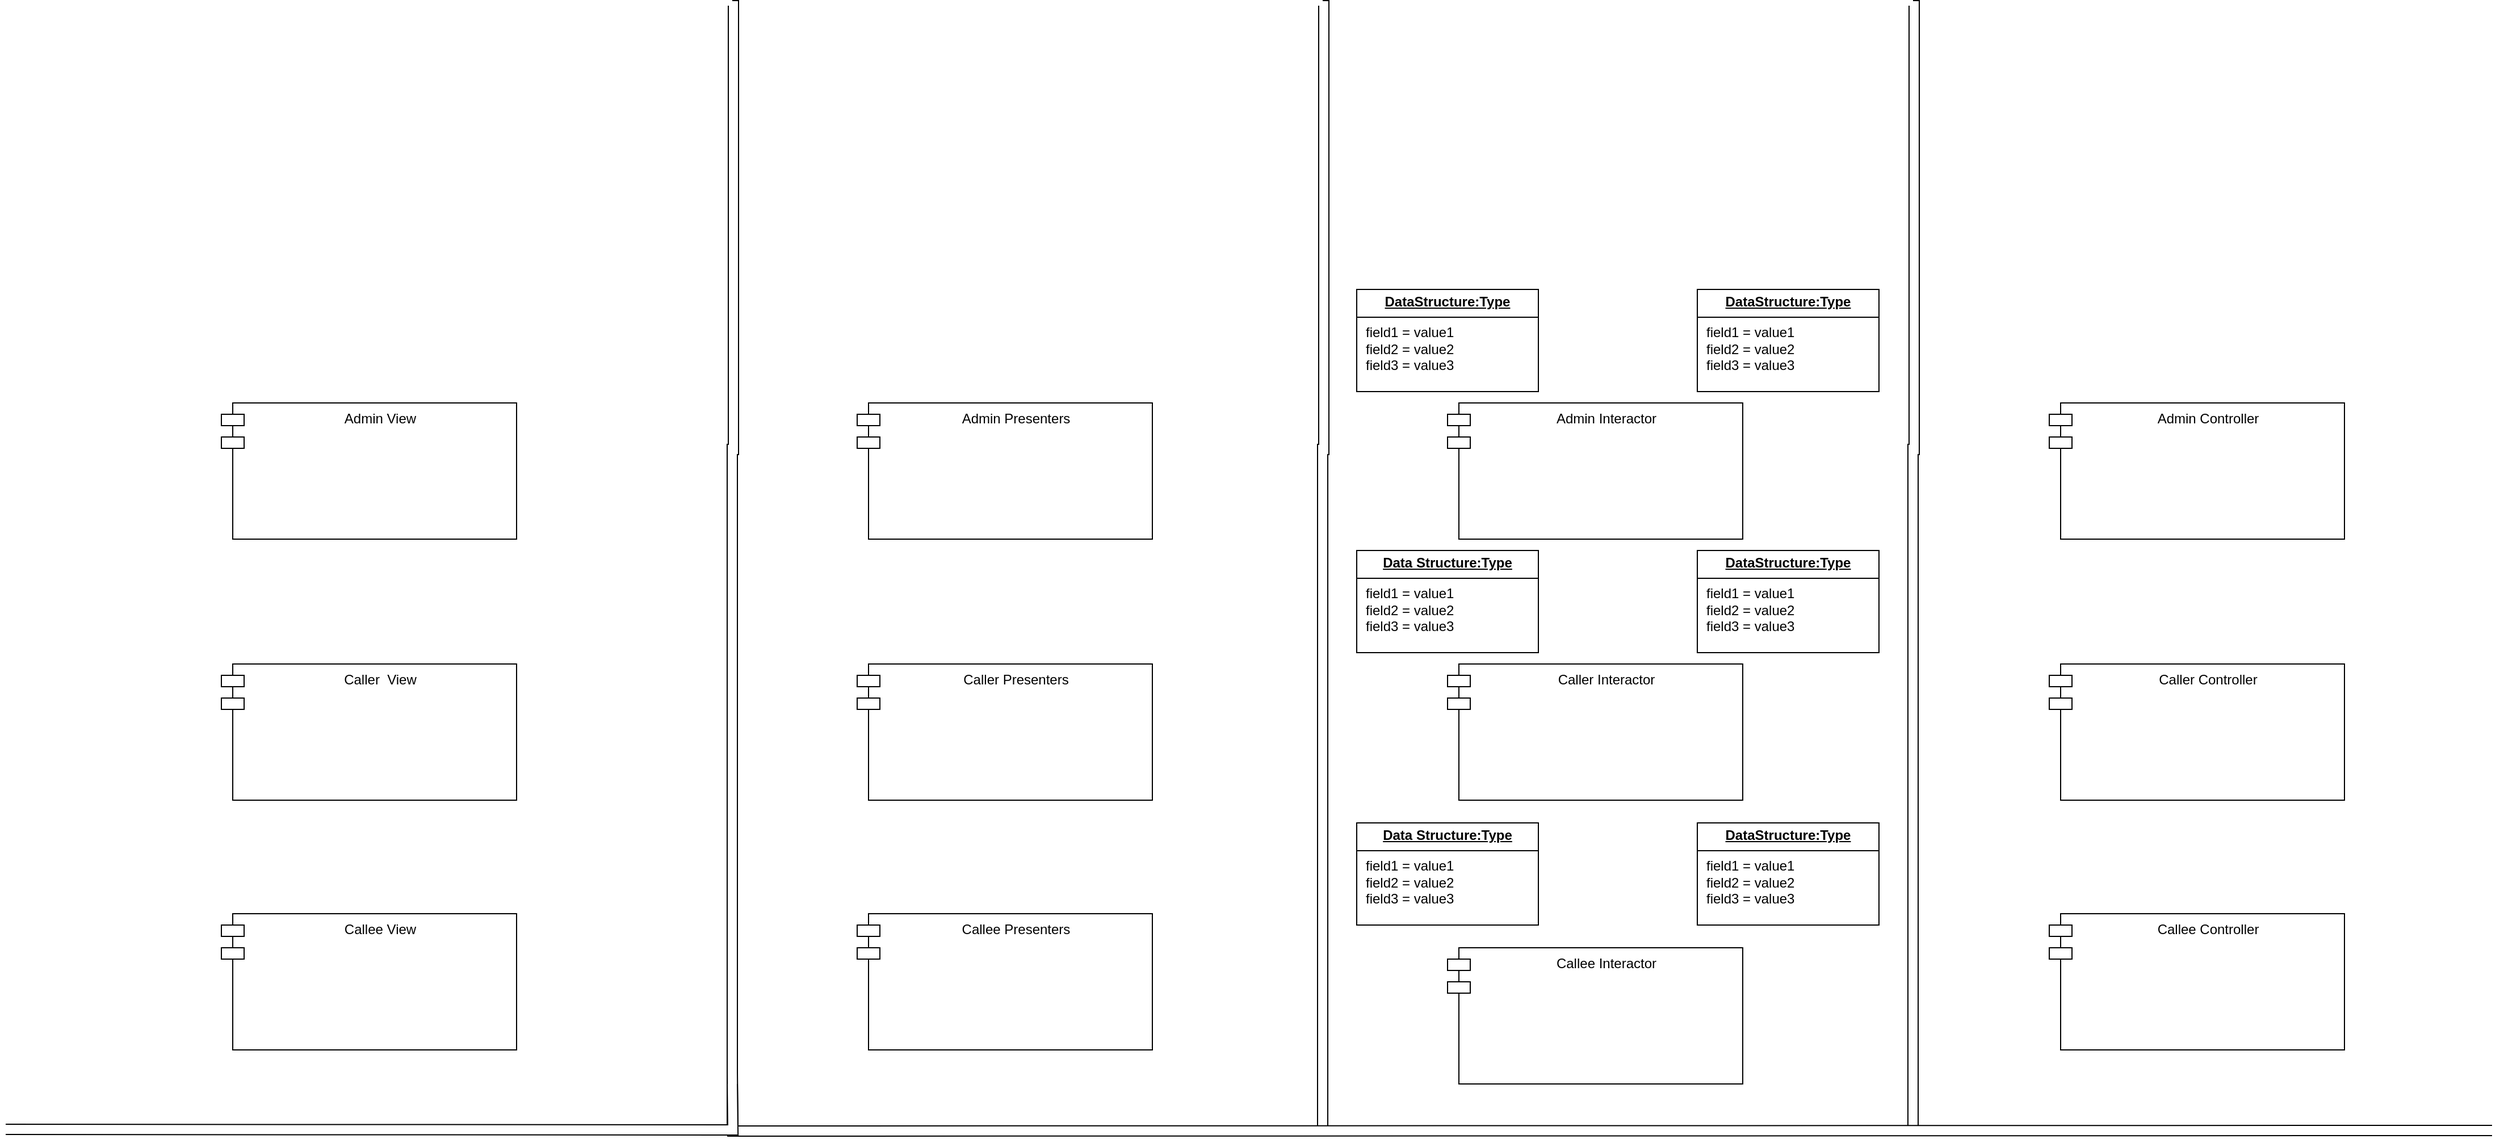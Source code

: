 <mxfile version="24.7.6">
  <diagram name="Page-1" id="tzbsYW9UCMJvGbDcSOl4">
    <mxGraphModel dx="5212" dy="5676" grid="1" gridSize="10" guides="1" tooltips="1" connect="1" arrows="1" fold="1" page="1" pageScale="1" pageWidth="3300" pageHeight="4681" math="0" shadow="0">
      <root>
        <mxCell id="0" />
        <mxCell id="1" parent="0" />
        <mxCell id="rMiLLmkstOH5KNfmA0AR-1" value="Admin View" style="shape=module;align=left;spacingLeft=20;align=center;verticalAlign=top;whiteSpace=wrap;html=1;" vertex="1" parent="1">
          <mxGeometry x="190" y="70" width="260" height="120" as="geometry" />
        </mxCell>
        <mxCell id="rMiLLmkstOH5KNfmA0AR-2" value="" style="shape=filledEdge;curved=0;rounded=0;fixDash=1;endArrow=none;strokeWidth=10;fillColor=#ffffff;edgeStyle=orthogonalEdgeStyle;html=1;" edge="1" parent="1">
          <mxGeometry width="60" height="40" relative="1" as="geometry">
            <mxPoint x="640" y="710" as="sourcePoint" />
            <mxPoint x="640" y="-280" as="targetPoint" />
            <Array as="points">
              <mxPoint x="641" y="111" />
              <mxPoint x="641" y="-280" />
            </Array>
          </mxGeometry>
        </mxCell>
        <mxCell id="rMiLLmkstOH5KNfmA0AR-3" value="Caller&amp;nbsp; View" style="shape=module;align=left;spacingLeft=20;align=center;verticalAlign=top;whiteSpace=wrap;html=1;" vertex="1" parent="1">
          <mxGeometry x="190" y="300" width="260" height="120" as="geometry" />
        </mxCell>
        <mxCell id="rMiLLmkstOH5KNfmA0AR-4" value="Callee View" style="shape=module;align=left;spacingLeft=20;align=center;verticalAlign=top;whiteSpace=wrap;html=1;" vertex="1" parent="1">
          <mxGeometry x="190" y="520" width="260" height="120" as="geometry" />
        </mxCell>
        <mxCell id="rMiLLmkstOH5KNfmA0AR-5" value="Admin Presenters" style="shape=module;align=left;spacingLeft=20;align=center;verticalAlign=top;whiteSpace=wrap;html=1;" vertex="1" parent="1">
          <mxGeometry x="750" y="70" width="260" height="120" as="geometry" />
        </mxCell>
        <mxCell id="rMiLLmkstOH5KNfmA0AR-6" value="Caller Presenters" style="shape=module;align=left;spacingLeft=20;align=center;verticalAlign=top;whiteSpace=wrap;html=1;" vertex="1" parent="1">
          <mxGeometry x="750" y="300" width="260" height="120" as="geometry" />
        </mxCell>
        <mxCell id="rMiLLmkstOH5KNfmA0AR-7" value="Callee Presenters" style="shape=module;align=left;spacingLeft=20;align=center;verticalAlign=top;whiteSpace=wrap;html=1;" vertex="1" parent="1">
          <mxGeometry x="750" y="520" width="260" height="120" as="geometry" />
        </mxCell>
        <mxCell id="rMiLLmkstOH5KNfmA0AR-8" value="" style="shape=filledEdge;curved=0;rounded=0;fixDash=1;endArrow=none;strokeWidth=10;fillColor=#ffffff;edgeStyle=orthogonalEdgeStyle;html=1;" edge="1" parent="1">
          <mxGeometry width="60" height="40" relative="1" as="geometry">
            <mxPoint x="1160" y="710" as="sourcePoint" />
            <mxPoint x="1160" y="-280" as="targetPoint" />
            <Array as="points">
              <mxPoint x="1161" y="111" />
              <mxPoint x="1161" y="-280" />
            </Array>
          </mxGeometry>
        </mxCell>
        <mxCell id="rMiLLmkstOH5KNfmA0AR-9" value="Admin Interactor" style="shape=module;align=left;spacingLeft=20;align=center;verticalAlign=top;whiteSpace=wrap;html=1;" vertex="1" parent="1">
          <mxGeometry x="1270" y="70" width="260" height="120" as="geometry" />
        </mxCell>
        <mxCell id="rMiLLmkstOH5KNfmA0AR-10" value="Caller Interactor" style="shape=module;align=left;spacingLeft=20;align=center;verticalAlign=top;whiteSpace=wrap;html=1;" vertex="1" parent="1">
          <mxGeometry x="1270" y="300" width="260" height="120" as="geometry" />
        </mxCell>
        <mxCell id="rMiLLmkstOH5KNfmA0AR-11" value="Callee Interactor" style="shape=module;align=left;spacingLeft=20;align=center;verticalAlign=top;whiteSpace=wrap;html=1;" vertex="1" parent="1">
          <mxGeometry x="1270" y="550" width="260" height="120" as="geometry" />
        </mxCell>
        <mxCell id="rMiLLmkstOH5KNfmA0AR-12" value="" style="shape=filledEdge;curved=0;rounded=0;fixDash=1;endArrow=none;strokeWidth=10;fillColor=#ffffff;edgeStyle=orthogonalEdgeStyle;html=1;" edge="1" parent="1">
          <mxGeometry width="60" height="40" relative="1" as="geometry">
            <mxPoint x="1680" y="710" as="sourcePoint" />
            <mxPoint x="1680" y="-280" as="targetPoint" />
            <Array as="points">
              <mxPoint x="1681" y="111" />
              <mxPoint x="1681" y="-280" />
            </Array>
          </mxGeometry>
        </mxCell>
        <mxCell id="rMiLLmkstOH5KNfmA0AR-13" value="Admin Controller" style="shape=module;align=left;spacingLeft=20;align=center;verticalAlign=top;whiteSpace=wrap;html=1;" vertex="1" parent="1">
          <mxGeometry x="1800" y="70" width="260" height="120" as="geometry" />
        </mxCell>
        <mxCell id="rMiLLmkstOH5KNfmA0AR-14" value="Caller Controller" style="shape=module;align=left;spacingLeft=20;align=center;verticalAlign=top;whiteSpace=wrap;html=1;" vertex="1" parent="1">
          <mxGeometry x="1800" y="300" width="260" height="120" as="geometry" />
        </mxCell>
        <mxCell id="rMiLLmkstOH5KNfmA0AR-15" value="Callee Controller" style="shape=module;align=left;spacingLeft=20;align=center;verticalAlign=top;whiteSpace=wrap;html=1;" vertex="1" parent="1">
          <mxGeometry x="1800" y="520" width="260" height="120" as="geometry" />
        </mxCell>
        <mxCell id="rMiLLmkstOH5KNfmA0AR-16" value="" style="shape=filledEdge;curved=0;rounded=0;fixDash=1;endArrow=none;strokeWidth=10;fillColor=#ffffff;edgeStyle=orthogonalEdgeStyle;html=1;" edge="1" parent="1">
          <mxGeometry width="60" height="40" relative="1" as="geometry">
            <mxPoint x="2190" y="711" as="sourcePoint" />
            <mxPoint x="640" y="660" as="targetPoint" />
          </mxGeometry>
        </mxCell>
        <mxCell id="rMiLLmkstOH5KNfmA0AR-17" value="" style="shape=filledEdge;curved=0;rounded=0;fixDash=1;endArrow=none;strokeWidth=10;fillColor=#ffffff;edgeStyle=orthogonalEdgeStyle;html=1;" edge="1" parent="1">
          <mxGeometry width="60" height="40" relative="1" as="geometry">
            <mxPoint y="710" as="sourcePoint" />
            <mxPoint x="640" y="670" as="targetPoint" />
          </mxGeometry>
        </mxCell>
        <mxCell id="rMiLLmkstOH5KNfmA0AR-20" value="&lt;p style=&quot;margin:0px;margin-top:4px;text-align:center;text-decoration:underline;&quot;&gt;&lt;b&gt;Data Structure:Type&lt;/b&gt;&lt;/p&gt;&lt;hr size=&quot;1&quot; style=&quot;border-style:solid;&quot;&gt;&lt;p style=&quot;margin:0px;margin-left:8px;&quot;&gt;field1 = value1&lt;br&gt;field2 = value2&lt;br&gt;field3 = value3&lt;/p&gt;" style="verticalAlign=top;align=left;overflow=fill;html=1;whiteSpace=wrap;" vertex="1" parent="1">
          <mxGeometry x="1190" y="440" width="160" height="90" as="geometry" />
        </mxCell>
        <mxCell id="rMiLLmkstOH5KNfmA0AR-21" value="&lt;p style=&quot;margin:0px;margin-top:4px;text-align:center;text-decoration:underline;&quot;&gt;&lt;b&gt;Data Structure:Type&lt;/b&gt;&lt;/p&gt;&lt;hr size=&quot;1&quot; style=&quot;border-style:solid;&quot;&gt;&lt;p style=&quot;margin:0px;margin-left:8px;&quot;&gt;field1 = value1&lt;br&gt;field2 = value2&lt;br&gt;field3 = value3&lt;/p&gt;" style="verticalAlign=top;align=left;overflow=fill;html=1;whiteSpace=wrap;" vertex="1" parent="1">
          <mxGeometry x="1190" y="200" width="160" height="90" as="geometry" />
        </mxCell>
        <mxCell id="rMiLLmkstOH5KNfmA0AR-22" value="&lt;p style=&quot;margin:0px;margin-top:4px;text-align:center;text-decoration:underline;&quot;&gt;&lt;b&gt;DataStructure:Type&lt;/b&gt;&lt;/p&gt;&lt;hr size=&quot;1&quot; style=&quot;border-style:solid;&quot;&gt;&lt;p style=&quot;margin:0px;margin-left:8px;&quot;&gt;field1 = value1&lt;br&gt;field2 = value2&lt;br&gt;field3 = value3&lt;/p&gt;" style="verticalAlign=top;align=left;overflow=fill;html=1;whiteSpace=wrap;" vertex="1" parent="1">
          <mxGeometry x="1190" y="-30" width="160" height="90" as="geometry" />
        </mxCell>
        <mxCell id="rMiLLmkstOH5KNfmA0AR-23" value="&lt;p style=&quot;margin:0px;margin-top:4px;text-align:center;text-decoration:underline;&quot;&gt;&lt;b&gt;DataStructure:Type&lt;/b&gt;&lt;/p&gt;&lt;hr size=&quot;1&quot; style=&quot;border-style:solid;&quot;&gt;&lt;p style=&quot;margin:0px;margin-left:8px;&quot;&gt;field1 = value1&lt;br&gt;field2 = value2&lt;br&gt;field3 = value3&lt;/p&gt;" style="verticalAlign=top;align=left;overflow=fill;html=1;whiteSpace=wrap;" vertex="1" parent="1">
          <mxGeometry x="1490" y="-30" width="160" height="90" as="geometry" />
        </mxCell>
        <mxCell id="rMiLLmkstOH5KNfmA0AR-24" value="&lt;p style=&quot;margin:0px;margin-top:4px;text-align:center;text-decoration:underline;&quot;&gt;&lt;b&gt;DataStructure:Type&lt;/b&gt;&lt;/p&gt;&lt;hr size=&quot;1&quot; style=&quot;border-style:solid;&quot;&gt;&lt;p style=&quot;margin:0px;margin-left:8px;&quot;&gt;field1 = value1&lt;br&gt;field2 = value2&lt;br&gt;field3 = value3&lt;/p&gt;" style="verticalAlign=top;align=left;overflow=fill;html=1;whiteSpace=wrap;" vertex="1" parent="1">
          <mxGeometry x="1490" y="200" width="160" height="90" as="geometry" />
        </mxCell>
        <mxCell id="rMiLLmkstOH5KNfmA0AR-25" value="&lt;p style=&quot;margin:0px;margin-top:4px;text-align:center;text-decoration:underline;&quot;&gt;&lt;b&gt;DataStructure:Type&lt;/b&gt;&lt;/p&gt;&lt;hr size=&quot;1&quot; style=&quot;border-style:solid;&quot;&gt;&lt;p style=&quot;margin:0px;margin-left:8px;&quot;&gt;field1 = value1&lt;br&gt;field2 = value2&lt;br&gt;field3 = value3&lt;/p&gt;" style="verticalAlign=top;align=left;overflow=fill;html=1;whiteSpace=wrap;" vertex="1" parent="1">
          <mxGeometry x="1490" y="440" width="160" height="90" as="geometry" />
        </mxCell>
      </root>
    </mxGraphModel>
  </diagram>
</mxfile>
